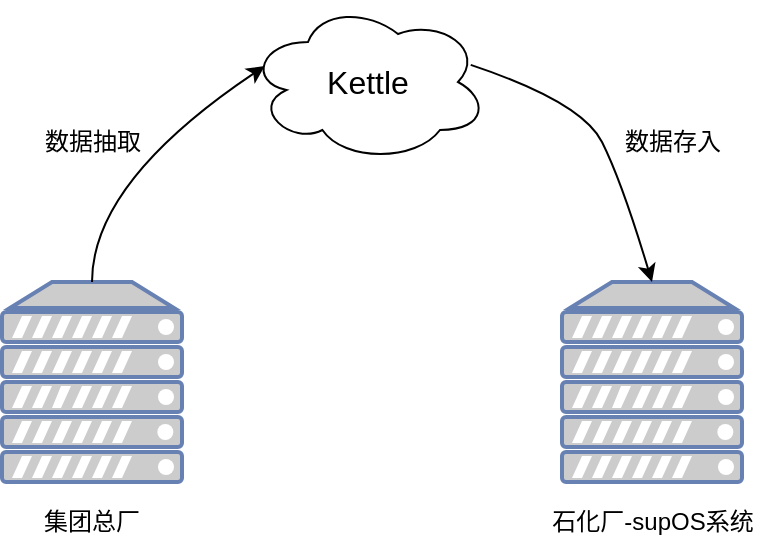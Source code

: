 <mxfile version="14.6.13" type="device"><diagram id="5vGHL3LkOU24ZnlvUcsC" name="第 1 页"><mxGraphModel dx="1024" dy="592" grid="1" gridSize="10" guides="1" tooltips="1" connect="1" arrows="1" fold="1" page="1" pageScale="1" pageWidth="827" pageHeight="1169" math="0" shadow="0"><root><mxCell id="0"/><mxCell id="1" parent="0"/><mxCell id="T-AvDObWL3oahxsmyMz1-1" value="" style="fontColor=#0066CC;verticalAlign=top;verticalLabelPosition=bottom;labelPosition=center;align=center;html=1;outlineConnect=0;fillColor=#CCCCCC;strokeColor=#6881B3;gradientColor=none;gradientDirection=north;strokeWidth=2;shape=mxgraph.networks.server;" vertex="1" parent="1"><mxGeometry x="160" y="220" width="90" height="100" as="geometry"/></mxCell><mxCell id="T-AvDObWL3oahxsmyMz1-2" value="" style="fontColor=#0066CC;verticalAlign=top;verticalLabelPosition=bottom;labelPosition=center;align=center;html=1;outlineConnect=0;fillColor=#CCCCCC;strokeColor=#6881B3;gradientColor=none;gradientDirection=north;strokeWidth=2;shape=mxgraph.networks.server;" vertex="1" parent="1"><mxGeometry x="440" y="220" width="90" height="100" as="geometry"/></mxCell><mxCell id="T-AvDObWL3oahxsmyMz1-3" value="&lt;font style=&quot;font-size: 16px&quot;&gt;Kettle&lt;/font&gt;" style="ellipse;shape=cloud;whiteSpace=wrap;html=1;" vertex="1" parent="1"><mxGeometry x="283" y="80" width="120" height="80" as="geometry"/></mxCell><mxCell id="T-AvDObWL3oahxsmyMz1-4" value="集团总厂" style="text;html=1;strokeColor=none;fillColor=none;align=center;verticalAlign=middle;whiteSpace=wrap;rounded=0;" vertex="1" parent="1"><mxGeometry x="175" y="330" width="60" height="20" as="geometry"/></mxCell><mxCell id="T-AvDObWL3oahxsmyMz1-5" value="石化厂-supOS系统" style="text;html=1;strokeColor=none;fillColor=none;align=center;verticalAlign=middle;whiteSpace=wrap;rounded=0;" vertex="1" parent="1"><mxGeometry x="427.5" y="325" width="115" height="30" as="geometry"/></mxCell><mxCell id="T-AvDObWL3oahxsmyMz1-6" value="" style="curved=1;endArrow=classic;html=1;entryX=0.07;entryY=0.4;entryDx=0;entryDy=0;entryPerimeter=0;exitX=0.5;exitY=0;exitDx=0;exitDy=0;exitPerimeter=0;" edge="1" parent="1" source="T-AvDObWL3oahxsmyMz1-1" target="T-AvDObWL3oahxsmyMz1-3"><mxGeometry width="50" height="50" relative="1" as="geometry"><mxPoint x="120" y="170" as="sourcePoint"/><mxPoint x="170" y="120" as="targetPoint"/><Array as="points"><mxPoint x="205" y="170"/></Array></mxGeometry></mxCell><mxCell id="T-AvDObWL3oahxsmyMz1-7" value="" style="curved=1;endArrow=classic;html=1;entryX=0.5;entryY=0;entryDx=0;entryDy=0;entryPerimeter=0;exitX=0.928;exitY=0.393;exitDx=0;exitDy=0;exitPerimeter=0;" edge="1" parent="1" source="T-AvDObWL3oahxsmyMz1-3" target="T-AvDObWL3oahxsmyMz1-2"><mxGeometry width="50" height="50" relative="1" as="geometry"><mxPoint x="400" y="113" as="sourcePoint"/><mxPoint x="490" y="70" as="targetPoint"/><Array as="points"><mxPoint x="450" y="130"/><mxPoint x="470" y="170"/></Array></mxGeometry></mxCell><mxCell id="T-AvDObWL3oahxsmyMz1-8" value="数据抽取" style="text;html=1;strokeColor=none;fillColor=none;align=center;verticalAlign=middle;whiteSpace=wrap;rounded=0;" vertex="1" parent="1"><mxGeometry x="177.5" y="140" width="55" height="20" as="geometry"/></mxCell><mxCell id="T-AvDObWL3oahxsmyMz1-9" value="数据存入" style="text;html=1;strokeColor=none;fillColor=none;align=center;verticalAlign=middle;whiteSpace=wrap;rounded=0;" vertex="1" parent="1"><mxGeometry x="467.5" y="140" width="55" height="20" as="geometry"/></mxCell></root></mxGraphModel></diagram></mxfile>